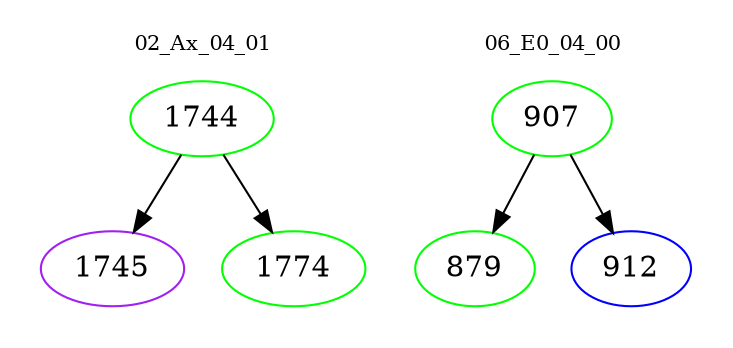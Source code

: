 digraph{
subgraph cluster_0 {
color = white
label = "02_Ax_04_01";
fontsize=10;
T0_1744 [label="1744", color="green"]
T0_1744 -> T0_1745 [color="black"]
T0_1745 [label="1745", color="purple"]
T0_1744 -> T0_1774 [color="black"]
T0_1774 [label="1774", color="green"]
}
subgraph cluster_1 {
color = white
label = "06_E0_04_00";
fontsize=10;
T1_907 [label="907", color="green"]
T1_907 -> T1_879 [color="black"]
T1_879 [label="879", color="green"]
T1_907 -> T1_912 [color="black"]
T1_912 [label="912", color="blue"]
}
}
